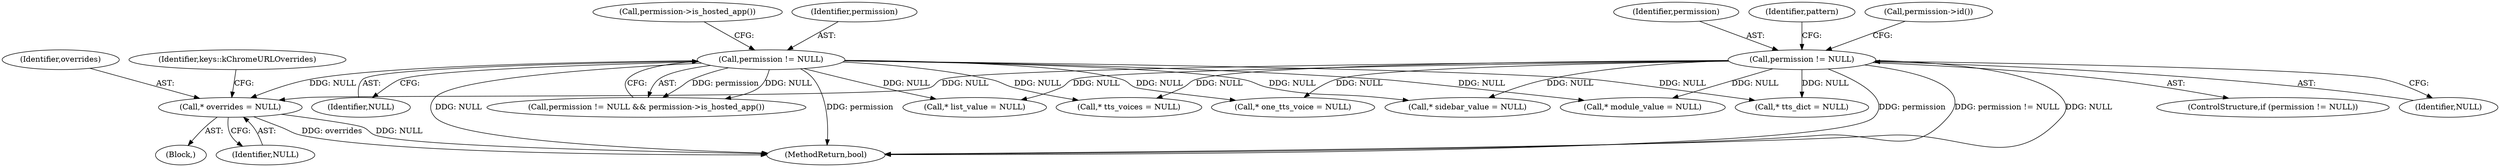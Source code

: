 digraph "0_Chrome_c63f2b7fe4fe2977f858a8e36d5f48db17eff2e7_30@pointer" {
"1001615" [label="(Call,* overrides = NULL)"];
"1001446" [label="(Call,permission != NULL)"];
"1001421" [label="(Call,permission != NULL)"];
"1001680" [label="(Call,* list_value = NULL)"];
"1001421" [label="(Call,permission != NULL)"];
"1001447" [label="(Identifier,permission)"];
"1001445" [label="(Call,permission != NULL && permission->is_hosted_app())"];
"1001422" [label="(Identifier,permission)"];
"1001466" [label="(Identifier,pattern)"];
"1002175" [label="(Call,* tts_voices = NULL)"];
"1001449" [label="(Call,permission->is_hosted_app())"];
"1001446" [label="(Call,permission != NULL)"];
"1002113" [label="(Call,* sidebar_value = NULL)"];
"1002154" [label="(Call,* tts_dict = NULL)"];
"1001615" [label="(Call,* overrides = NULL)"];
"1002203" [label="(Call,* one_tts_voice = NULL)"];
"1001428" [label="(Call,permission->id())"];
"1001420" [label="(ControlStructure,if (permission != NULL))"];
"1001616" [label="(Identifier,overrides)"];
"1001613" [label="(Block,)"];
"1001617" [label="(Identifier,NULL)"];
"1001621" [label="(Identifier,keys::kChromeURLOverrides)"];
"1002448" [label="(MethodReturn,bool)"];
"1001448" [label="(Identifier,NULL)"];
"1001708" [label="(Call,* module_value = NULL)"];
"1001423" [label="(Identifier,NULL)"];
"1001615" -> "1001613"  [label="AST: "];
"1001615" -> "1001617"  [label="CFG: "];
"1001616" -> "1001615"  [label="AST: "];
"1001617" -> "1001615"  [label="AST: "];
"1001621" -> "1001615"  [label="CFG: "];
"1001615" -> "1002448"  [label="DDG: overrides"];
"1001615" -> "1002448"  [label="DDG: NULL"];
"1001446" -> "1001615"  [label="DDG: NULL"];
"1001421" -> "1001615"  [label="DDG: NULL"];
"1001446" -> "1001445"  [label="AST: "];
"1001446" -> "1001448"  [label="CFG: "];
"1001447" -> "1001446"  [label="AST: "];
"1001448" -> "1001446"  [label="AST: "];
"1001449" -> "1001446"  [label="CFG: "];
"1001445" -> "1001446"  [label="CFG: "];
"1001446" -> "1002448"  [label="DDG: NULL"];
"1001446" -> "1002448"  [label="DDG: permission"];
"1001446" -> "1001445"  [label="DDG: permission"];
"1001446" -> "1001445"  [label="DDG: NULL"];
"1001446" -> "1001680"  [label="DDG: NULL"];
"1001446" -> "1001708"  [label="DDG: NULL"];
"1001446" -> "1002113"  [label="DDG: NULL"];
"1001446" -> "1002154"  [label="DDG: NULL"];
"1001446" -> "1002175"  [label="DDG: NULL"];
"1001446" -> "1002203"  [label="DDG: NULL"];
"1001421" -> "1001420"  [label="AST: "];
"1001421" -> "1001423"  [label="CFG: "];
"1001422" -> "1001421"  [label="AST: "];
"1001423" -> "1001421"  [label="AST: "];
"1001428" -> "1001421"  [label="CFG: "];
"1001466" -> "1001421"  [label="CFG: "];
"1001421" -> "1002448"  [label="DDG: permission"];
"1001421" -> "1002448"  [label="DDG: permission != NULL"];
"1001421" -> "1002448"  [label="DDG: NULL"];
"1001421" -> "1001680"  [label="DDG: NULL"];
"1001421" -> "1001708"  [label="DDG: NULL"];
"1001421" -> "1002113"  [label="DDG: NULL"];
"1001421" -> "1002154"  [label="DDG: NULL"];
"1001421" -> "1002175"  [label="DDG: NULL"];
"1001421" -> "1002203"  [label="DDG: NULL"];
}
